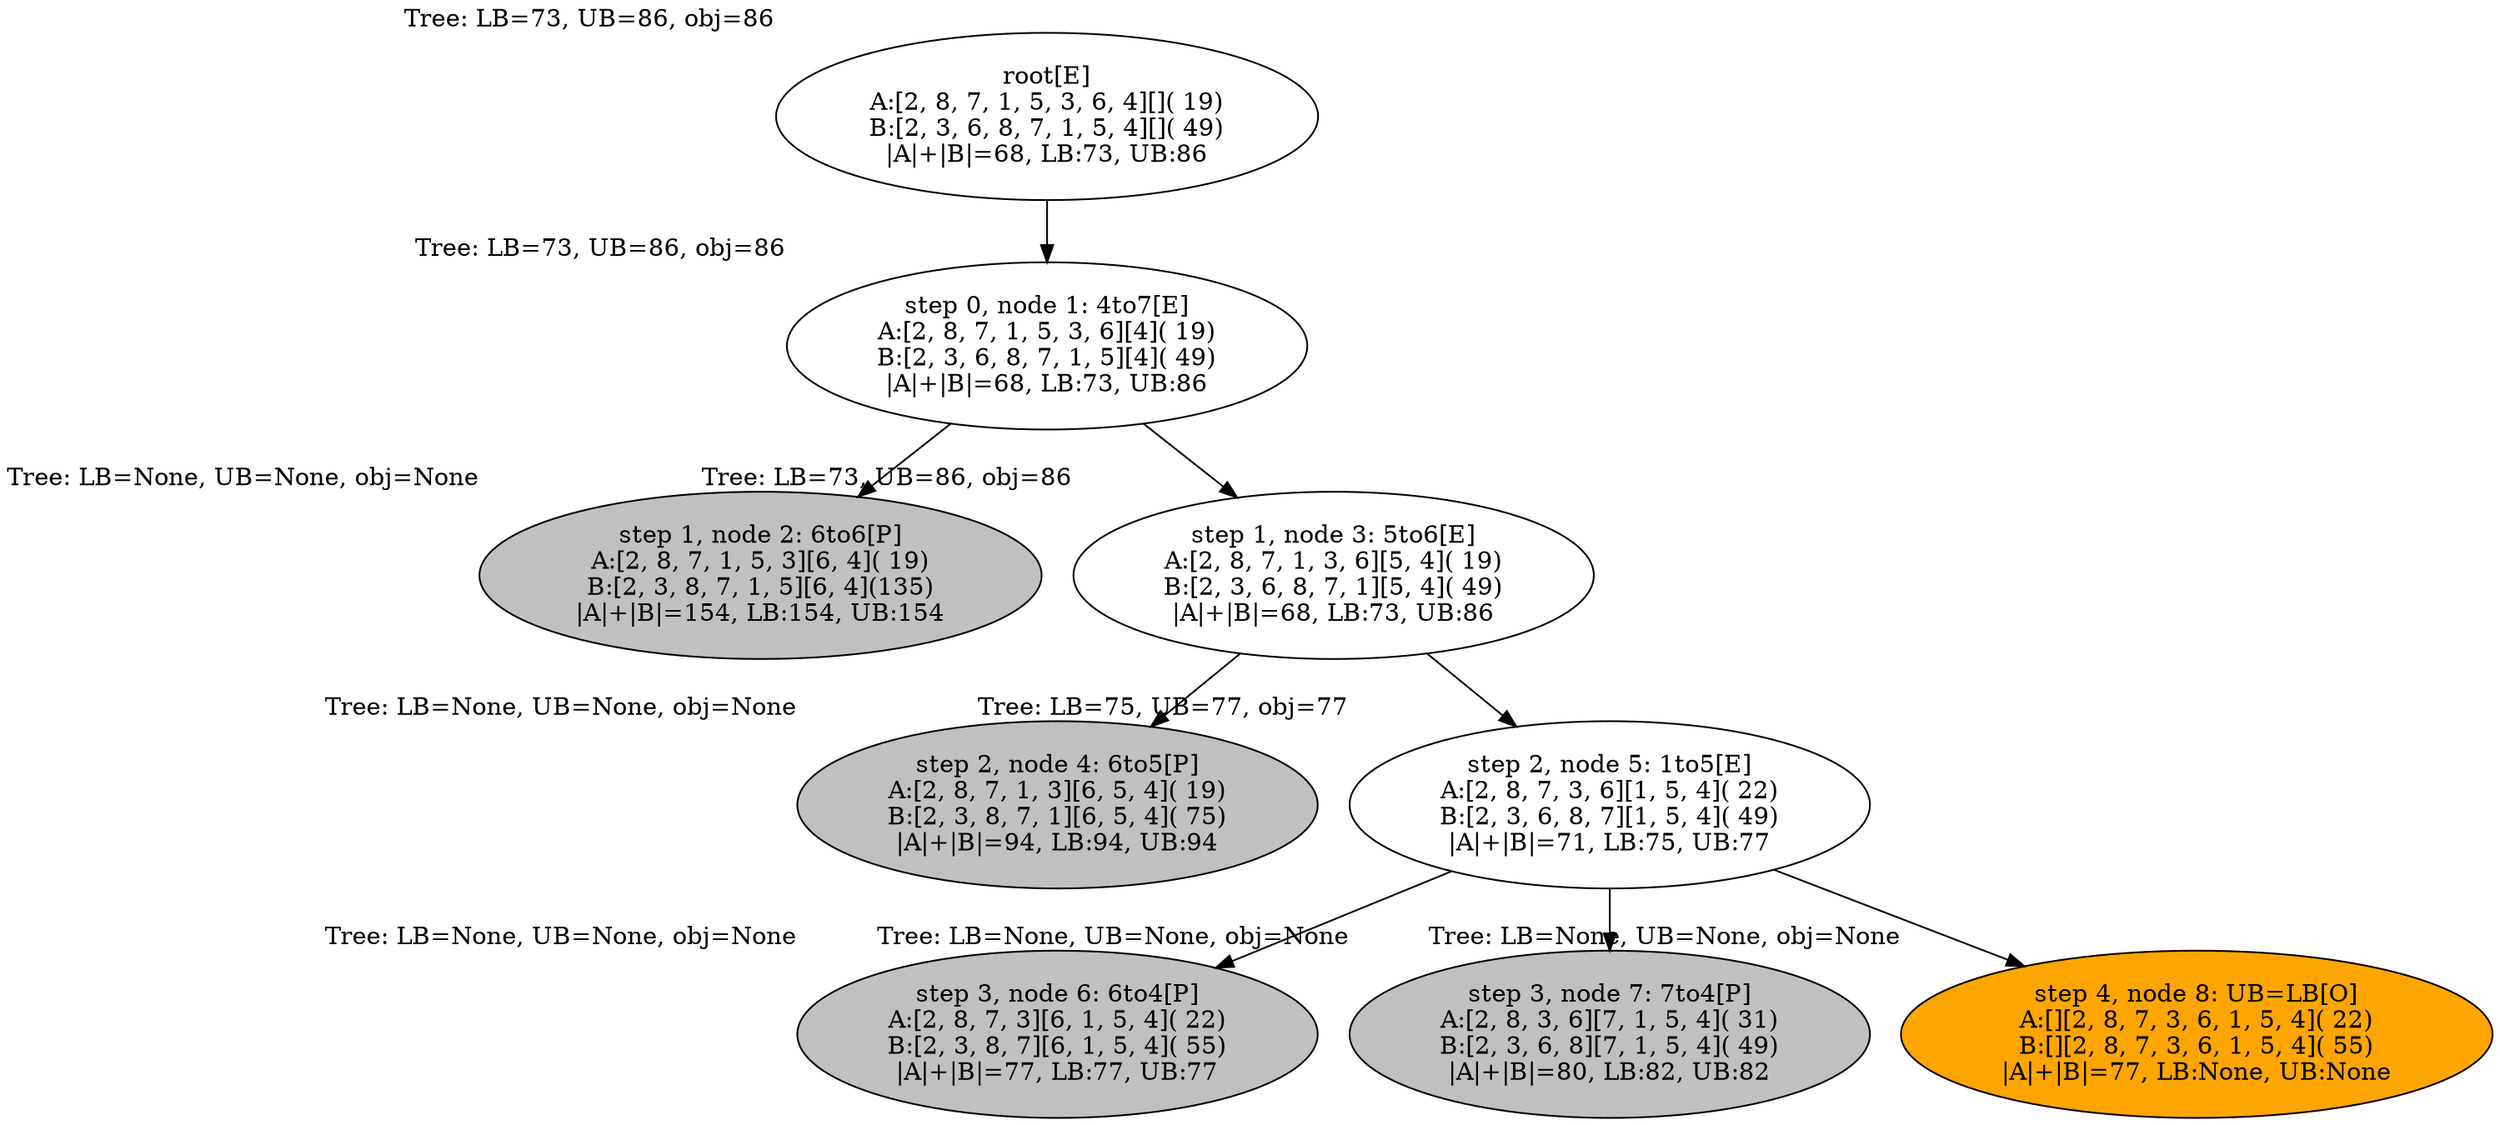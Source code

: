 digraph tree {
    "root[E]
A:[2, 8, 7, 1, 5, 3, 6, 4][]( 19)
B:[2, 3, 6, 8, 7, 1, 5, 4][]( 49)
|A|+|B|=68, LB:73, UB:86" [xlabel="Tree: LB=73, UB=86, obj=86",];
    "step 0, node 1: 4to7[E]
A:[2, 8, 7, 1, 5, 3, 6][4]( 19)
B:[2, 3, 6, 8, 7, 1, 5][4]( 49)
|A|+|B|=68, LB:73, UB:86" [xlabel="Tree: LB=73, UB=86, obj=86",];
    "step 1, node 2: 6to6[P]
A:[2, 8, 7, 1, 5, 3][6, 4]( 19)
B:[2, 3, 8, 7, 1, 5][6, 4](135)
|A|+|B|=154, LB:154, UB:154" [xlabel="Tree: LB=None, UB=None, obj=None",fillcolor=grey, style=filled];
    "step 1, node 3: 5to6[E]
A:[2, 8, 7, 1, 3, 6][5, 4]( 19)
B:[2, 3, 6, 8, 7, 1][5, 4]( 49)
|A|+|B|=68, LB:73, UB:86" [xlabel="Tree: LB=73, UB=86, obj=86",];
    "step 2, node 4: 6to5[P]
A:[2, 8, 7, 1, 3][6, 5, 4]( 19)
B:[2, 3, 8, 7, 1][6, 5, 4]( 75)
|A|+|B|=94, LB:94, UB:94" [xlabel="Tree: LB=None, UB=None, obj=None",fillcolor=grey, style=filled];
    "step 2, node 5: 1to5[E]
A:[2, 8, 7, 3, 6][1, 5, 4]( 22)
B:[2, 3, 6, 8, 7][1, 5, 4]( 49)
|A|+|B|=71, LB:75, UB:77" [xlabel="Tree: LB=75, UB=77, obj=77",];
    "step 3, node 6: 6to4[P]
A:[2, 8, 7, 3][6, 1, 5, 4]( 22)
B:[2, 3, 8, 7][6, 1, 5, 4]( 55)
|A|+|B|=77, LB:77, UB:77" [xlabel="Tree: LB=None, UB=None, obj=None",fillcolor=grey, style=filled];
    "step 3, node 7: 7to4[P]
A:[2, 8, 3, 6][7, 1, 5, 4]( 31)
B:[2, 3, 6, 8][7, 1, 5, 4]( 49)
|A|+|B|=80, LB:82, UB:82" [xlabel="Tree: LB=None, UB=None, obj=None",fillcolor=grey, style=filled];
    "step 4, node 8: UB=LB[O]
A:[][2, 8, 7, 3, 6, 1, 5, 4]( 22)
B:[][2, 8, 7, 3, 6, 1, 5, 4]( 55)
|A|+|B|=77, LB:None, UB:None" [xlabel="Tree: LB=None, UB=None, obj=None",fillcolor=orange, style=filled];
    "root[E]
A:[2, 8, 7, 1, 5, 3, 6, 4][]( 19)
B:[2, 3, 6, 8, 7, 1, 5, 4][]( 49)
|A|+|B|=68, LB:73, UB:86" -> "step 0, node 1: 4to7[E]
A:[2, 8, 7, 1, 5, 3, 6][4]( 19)
B:[2, 3, 6, 8, 7, 1, 5][4]( 49)
|A|+|B|=68, LB:73, UB:86";
    "step 0, node 1: 4to7[E]
A:[2, 8, 7, 1, 5, 3, 6][4]( 19)
B:[2, 3, 6, 8, 7, 1, 5][4]( 49)
|A|+|B|=68, LB:73, UB:86" -> "step 1, node 2: 6to6[P]
A:[2, 8, 7, 1, 5, 3][6, 4]( 19)
B:[2, 3, 8, 7, 1, 5][6, 4](135)
|A|+|B|=154, LB:154, UB:154";
    "step 0, node 1: 4to7[E]
A:[2, 8, 7, 1, 5, 3, 6][4]( 19)
B:[2, 3, 6, 8, 7, 1, 5][4]( 49)
|A|+|B|=68, LB:73, UB:86" -> "step 1, node 3: 5to6[E]
A:[2, 8, 7, 1, 3, 6][5, 4]( 19)
B:[2, 3, 6, 8, 7, 1][5, 4]( 49)
|A|+|B|=68, LB:73, UB:86";
    "step 1, node 3: 5to6[E]
A:[2, 8, 7, 1, 3, 6][5, 4]( 19)
B:[2, 3, 6, 8, 7, 1][5, 4]( 49)
|A|+|B|=68, LB:73, UB:86" -> "step 2, node 4: 6to5[P]
A:[2, 8, 7, 1, 3][6, 5, 4]( 19)
B:[2, 3, 8, 7, 1][6, 5, 4]( 75)
|A|+|B|=94, LB:94, UB:94";
    "step 1, node 3: 5to6[E]
A:[2, 8, 7, 1, 3, 6][5, 4]( 19)
B:[2, 3, 6, 8, 7, 1][5, 4]( 49)
|A|+|B|=68, LB:73, UB:86" -> "step 2, node 5: 1to5[E]
A:[2, 8, 7, 3, 6][1, 5, 4]( 22)
B:[2, 3, 6, 8, 7][1, 5, 4]( 49)
|A|+|B|=71, LB:75, UB:77";
    "step 2, node 5: 1to5[E]
A:[2, 8, 7, 3, 6][1, 5, 4]( 22)
B:[2, 3, 6, 8, 7][1, 5, 4]( 49)
|A|+|B|=71, LB:75, UB:77" -> "step 3, node 6: 6to4[P]
A:[2, 8, 7, 3][6, 1, 5, 4]( 22)
B:[2, 3, 8, 7][6, 1, 5, 4]( 55)
|A|+|B|=77, LB:77, UB:77";
    "step 2, node 5: 1to5[E]
A:[2, 8, 7, 3, 6][1, 5, 4]( 22)
B:[2, 3, 6, 8, 7][1, 5, 4]( 49)
|A|+|B|=71, LB:75, UB:77" -> "step 3, node 7: 7to4[P]
A:[2, 8, 3, 6][7, 1, 5, 4]( 31)
B:[2, 3, 6, 8][7, 1, 5, 4]( 49)
|A|+|B|=80, LB:82, UB:82";
    "step 2, node 5: 1to5[E]
A:[2, 8, 7, 3, 6][1, 5, 4]( 22)
B:[2, 3, 6, 8, 7][1, 5, 4]( 49)
|A|+|B|=71, LB:75, UB:77" -> "step 4, node 8: UB=LB[O]
A:[][2, 8, 7, 3, 6, 1, 5, 4]( 22)
B:[][2, 8, 7, 3, 6, 1, 5, 4]( 55)
|A|+|B|=77, LB:None, UB:None";
}
